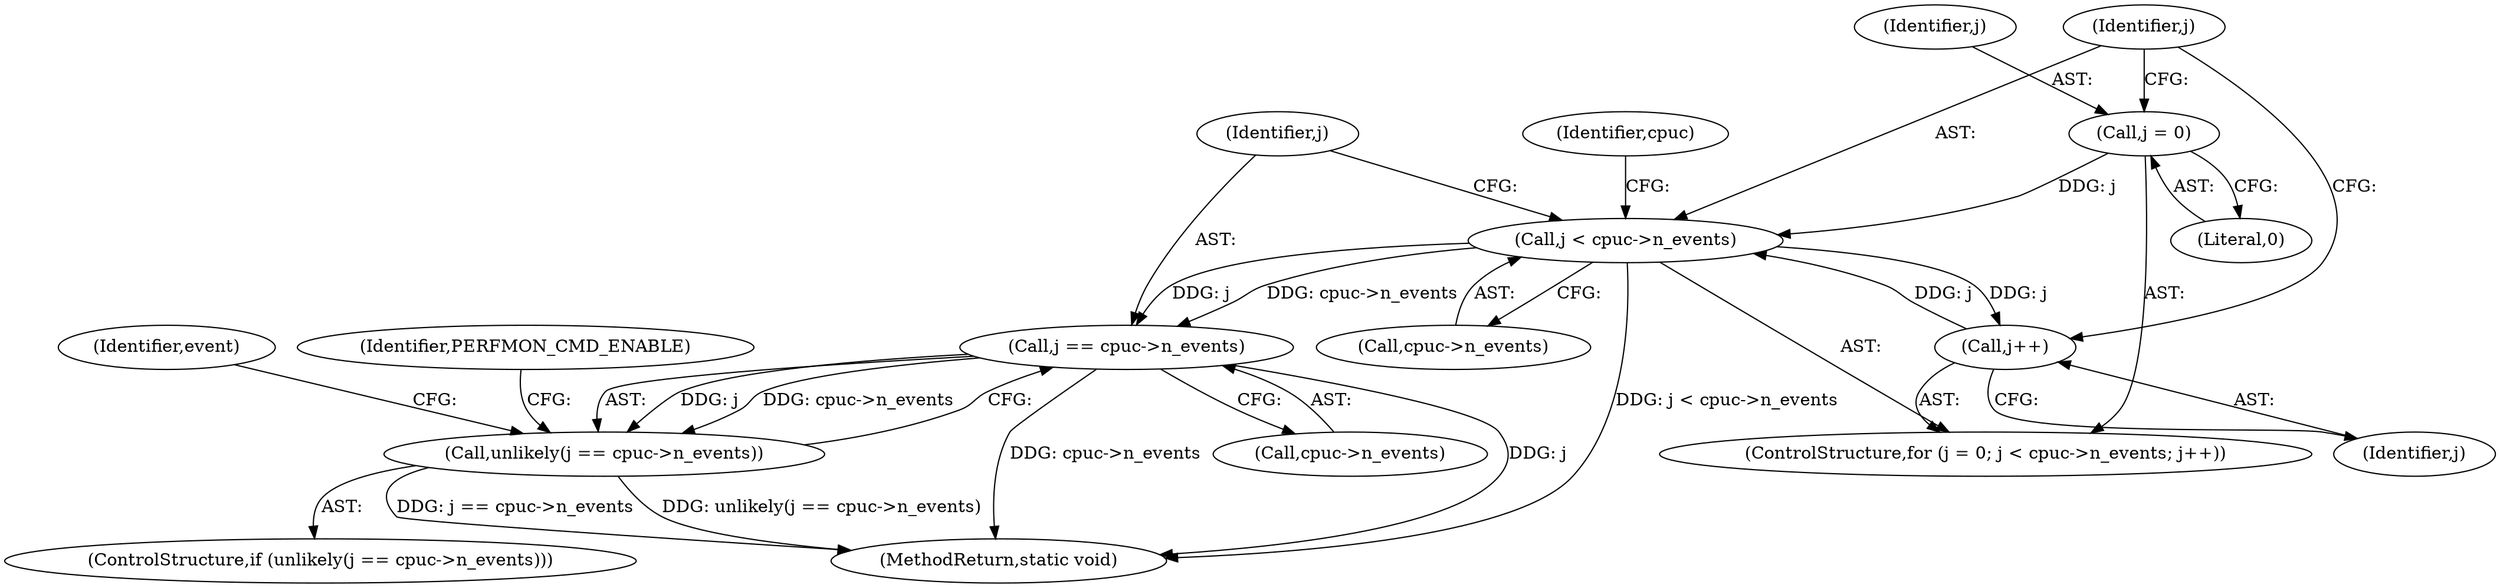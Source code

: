 digraph "0_linux_a8b0ca17b80e92faab46ee7179ba9e99ccb61233@pointer" {
"1000159" [label="(Call,j < cpuc->n_events)"];
"1000156" [label="(Call,j = 0)"];
"1000164" [label="(Call,j++)"];
"1000159" [label="(Call,j < cpuc->n_events)"];
"1000178" [label="(Call,j == cpuc->n_events)"];
"1000177" [label="(Call,unlikely(j == cpuc->n_events))"];
"1000179" [label="(Identifier,j)"];
"1000178" [label="(Call,j == cpuc->n_events)"];
"1000155" [label="(ControlStructure,for (j = 0; j < cpuc->n_events; j++))"];
"1000157" [label="(Identifier,j)"];
"1000180" [label="(Call,cpuc->n_events)"];
"1000176" [label="(ControlStructure,if (unlikely(j == cpuc->n_events)))"];
"1000261" [label="(MethodReturn,static void)"];
"1000159" [label="(Call,j < cpuc->n_events)"];
"1000171" [label="(Identifier,cpuc)"];
"1000165" [label="(Identifier,j)"];
"1000191" [label="(Identifier,event)"];
"1000161" [label="(Call,cpuc->n_events)"];
"1000156" [label="(Call,j = 0)"];
"1000164" [label="(Call,j++)"];
"1000158" [label="(Literal,0)"];
"1000177" [label="(Call,unlikely(j == cpuc->n_events))"];
"1000185" [label="(Identifier,PERFMON_CMD_ENABLE)"];
"1000160" [label="(Identifier,j)"];
"1000159" -> "1000155"  [label="AST: "];
"1000159" -> "1000161"  [label="CFG: "];
"1000160" -> "1000159"  [label="AST: "];
"1000161" -> "1000159"  [label="AST: "];
"1000171" -> "1000159"  [label="CFG: "];
"1000179" -> "1000159"  [label="CFG: "];
"1000159" -> "1000261"  [label="DDG: j < cpuc->n_events"];
"1000156" -> "1000159"  [label="DDG: j"];
"1000164" -> "1000159"  [label="DDG: j"];
"1000159" -> "1000164"  [label="DDG: j"];
"1000159" -> "1000178"  [label="DDG: j"];
"1000159" -> "1000178"  [label="DDG: cpuc->n_events"];
"1000156" -> "1000155"  [label="AST: "];
"1000156" -> "1000158"  [label="CFG: "];
"1000157" -> "1000156"  [label="AST: "];
"1000158" -> "1000156"  [label="AST: "];
"1000160" -> "1000156"  [label="CFG: "];
"1000164" -> "1000155"  [label="AST: "];
"1000164" -> "1000165"  [label="CFG: "];
"1000165" -> "1000164"  [label="AST: "];
"1000160" -> "1000164"  [label="CFG: "];
"1000178" -> "1000177"  [label="AST: "];
"1000178" -> "1000180"  [label="CFG: "];
"1000179" -> "1000178"  [label="AST: "];
"1000180" -> "1000178"  [label="AST: "];
"1000177" -> "1000178"  [label="CFG: "];
"1000178" -> "1000261"  [label="DDG: j"];
"1000178" -> "1000261"  [label="DDG: cpuc->n_events"];
"1000178" -> "1000177"  [label="DDG: j"];
"1000178" -> "1000177"  [label="DDG: cpuc->n_events"];
"1000177" -> "1000176"  [label="AST: "];
"1000185" -> "1000177"  [label="CFG: "];
"1000191" -> "1000177"  [label="CFG: "];
"1000177" -> "1000261"  [label="DDG: j == cpuc->n_events"];
"1000177" -> "1000261"  [label="DDG: unlikely(j == cpuc->n_events)"];
}
